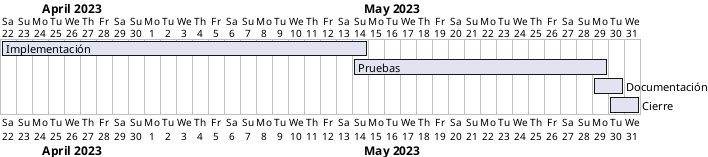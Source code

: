 @startgantt
Project starts 2023-04-22

[Implementación] lasts 18 days
[Implementación] starts at 2023-04-22
[Implementación] ends at 2023-05-14

[Pruebas] lasts 16 days
[Pruebas] starts at 2023-05-14
[Pruebas] ends at 2023-05-29

[Documentación] lasts 2 days
[Documentación] starts at 2023-05-29
[Documentación] ends at 2023-05-30

[Cierre] lasts 2 days
[Cierre] starts at 2023-05-30
[Cierre] ends at 2023-05-31

@endgantt

